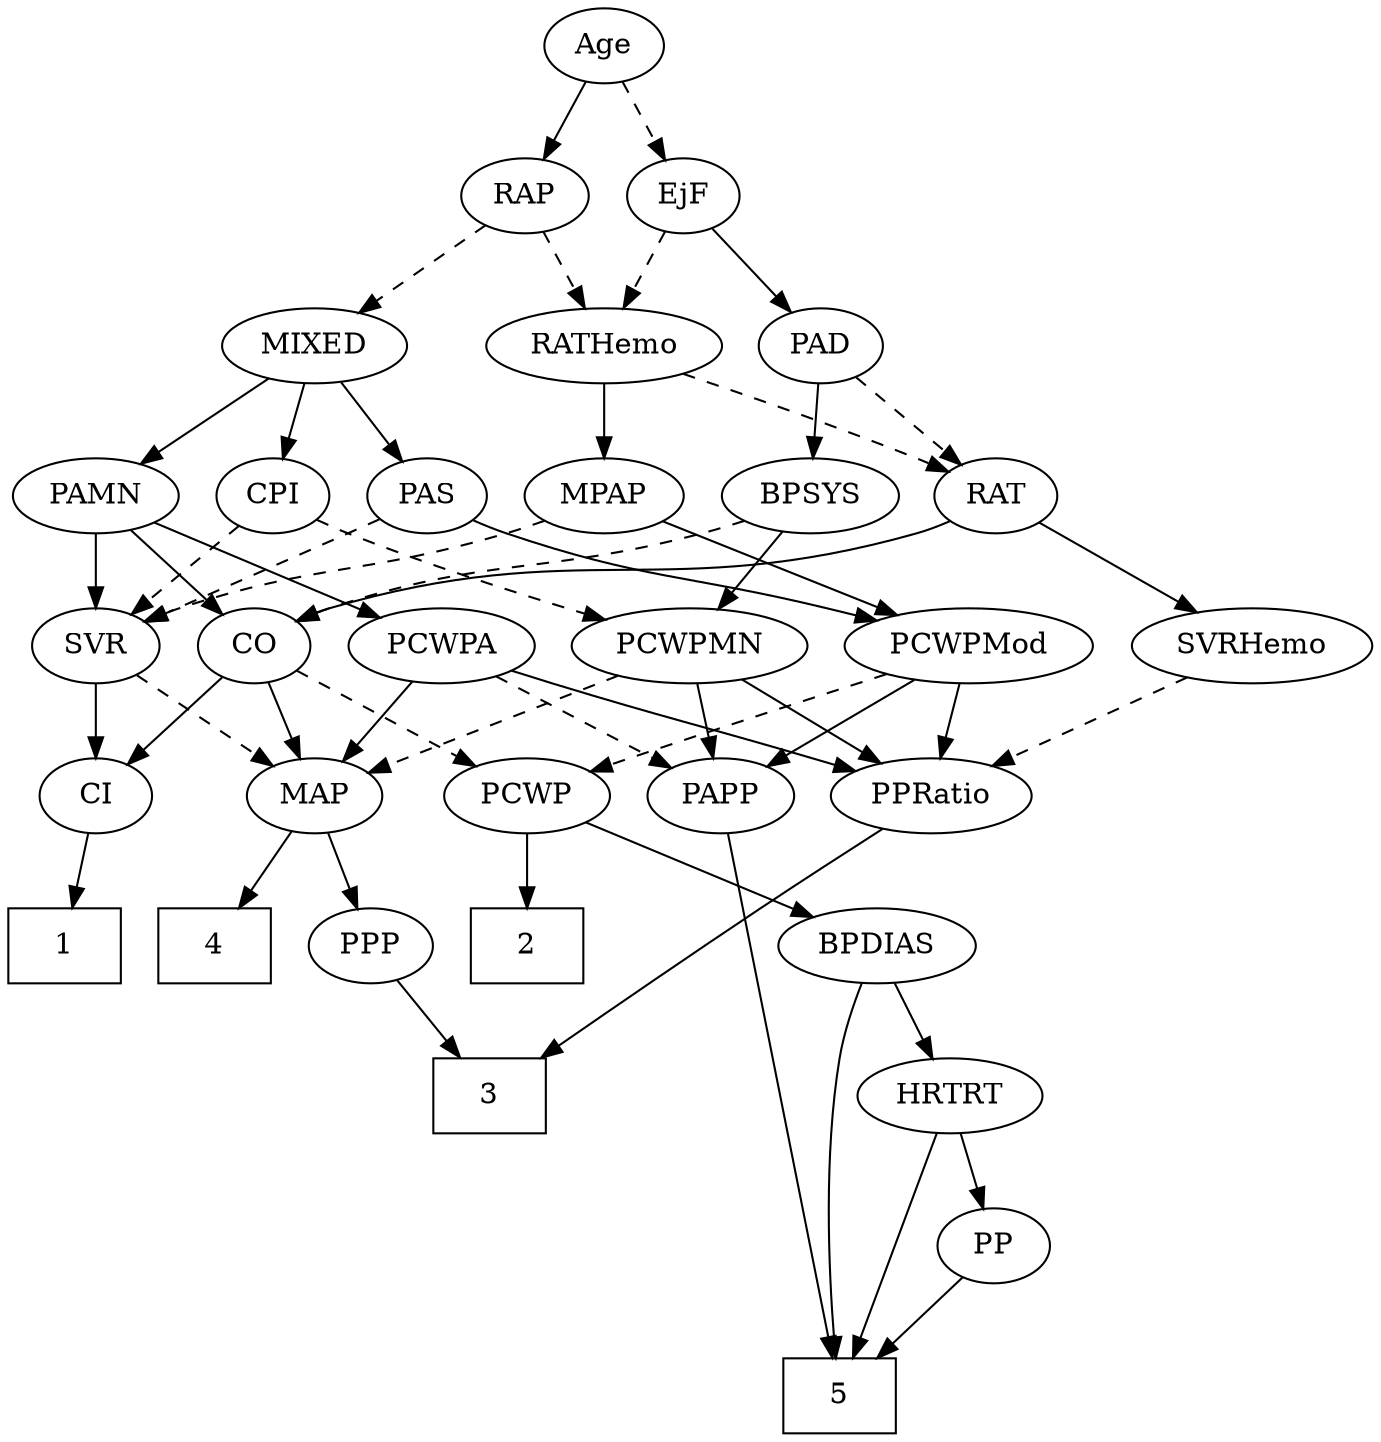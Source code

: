 strict digraph {
	graph [bb="0,0,602.05,684"];
	node [label="\N"];
	1	[height=0.5,
		pos="401.05,234",
		shape=box,
		width=0.75];
	2	[height=0.5,
		pos="575.05,234",
		shape=box,
		width=0.75];
	3	[height=0.5,
		pos="305.05,162",
		shape=box,
		width=0.75];
	4	[height=0.5,
		pos="215.05,234",
		shape=box,
		width=0.75];
	5	[height=0.5,
		pos="426.05,18",
		shape=box,
		width=0.75];
	Age	[height=0.5,
		pos="377.05,666",
		width=0.75];
	EjF	[height=0.5,
		pos="414.05,594",
		width=0.75];
	Age -> EjF	[pos="e,405.51,611.15 385.63,648.76 390.11,640.28 395.7,629.71 400.73,620.2",
		style=dashed];
	RAP	[height=0.5,
		pos="341.05,594",
		width=0.77632];
	Age -> RAP	[pos="e,349.6,611.63 368.7,648.76 364.4,640.4 359.05,630.02 354.21,620.61",
		style=solid];
	PAD	[height=0.5,
		pos="474.05,522",
		width=0.79437];
	EjF -> PAD	[pos="e,461.05,538.16 427.06,577.81 435.08,568.45 445.52,556.28 454.52,545.79",
		style=solid];
	RATHemo	[height=0.5,
		pos="378.05,522",
		width=1.3721];
	EjF -> RATHemo	[pos="e,386.85,540.12 405.7,576.76 401.5,568.61 396.32,558.53 391.57,549.31",
		style=dashed];
	MIXED	[height=0.5,
		pos="244.05,522",
		width=1.1193];
	RAP -> MIXED	[pos="e,264.56,537.8 322.8,579.83 308.82,569.74 289.25,555.62 273.11,543.98",
		style=dashed];
	RAP -> RATHemo	[pos="e,368.99,540.12 349.63,576.76 353.98,568.53 359.38,558.32 364.29,549.02",
		style=dashed];
	PAS	[height=0.5,
		pos="298.05,450",
		width=0.75];
	MIXED -> PAS	[pos="e,285.96,466.67 256.57,504.76 263.48,495.8 272.19,484.51 279.84,474.59",
		style=solid];
	PAMN	[height=0.5,
		pos="217.05,450",
		width=1.011];
	MIXED -> PAMN	[pos="e,223.52,467.79 237.51,504.05 234.43,496.06 230.67,486.33 227.23,477.4",
		style=solid];
	CPI	[height=0.5,
		pos="136.05,450",
		width=0.75];
	MIXED -> CPI	[pos="e,154.98,463.27 222.19,506.83 205.24,495.85 181.65,480.56 163.44,468.75",
		style=solid];
	MPAP	[height=0.5,
		pos="378.05,450",
		width=0.97491];
	SVR	[height=0.5,
		pos="248.05,378",
		width=0.77632];
	MPAP -> SVR	[pos="e,268.94,390.25 354.8,436.49 333.27,424.89 301.13,407.58 277.74,394.99",
		style=dashed];
	PCWPMod	[height=0.5,
		pos="346.05,378",
		width=1.4443];
	MPAP -> PCWPMod	[pos="e,353.8,395.96 370.46,432.41 366.73,424.25 362.15,414.22 357.96,405.07",
		style=solid];
	BPSYS	[height=0.5,
		pos="549.05,450",
		width=1.0471];
	CO	[height=0.5,
		pos="561.05,378",
		width=0.75];
	BPSYS -> CO	[pos="e,558.11,396.1 552.01,431.7 553.33,423.98 554.92,414.71 556.4,406.11",
		style=dashed];
	PCWPMN	[height=0.5,
		pos="50.046,378",
		width=1.3902];
	BPSYS -> PCWPMN	[pos="e,86.295,390.61 521.06,437.56 514.88,435.41 508.31,433.4 502.05,432 330.84,393.86 281.42,428.43 109.05,396 104.86,395.21 100.55,\
394.26 96.245,393.21",
		style=solid];
	PAD -> BPSYS	[pos="e,532.48,466.46 489.59,506.5 499.77,497 513.28,484.38 524.85,473.58",
		style=solid];
	RAT	[height=0.5,
		pos="466.05,450",
		width=0.75827];
	PAD -> RAT	[pos="e,468,468.1 472.07,503.7 471.19,495.98 470.13,486.71 469.14,478.11",
		style=dashed];
	MAP	[height=0.5,
		pos="244.05,306",
		width=0.84854];
	CO -> MAP	[pos="e,267.94,317.32 540.51,366.05 535.56,363.76 530.2,361.57 525.05,360 423.14,328.93 391.01,351.36 288.05,324 284.62,323.09 281.09,\
322 277.59,320.82",
		style=solid];
	PCWP	[height=0.5,
		pos="531.05,306",
		width=0.97491];
	CO -> PCWP	[pos="e,538.31,323.96 553.94,360.41 550.47,352.34 546.23,342.43 542.34,333.35",
		style=dashed];
	CI	[height=0.5,
		pos="422.05,306",
		width=0.75];
	CO -> CI	[pos="e,443,317.55 540.24,366.52 516.9,354.77 478.84,335.6 452.23,322.2",
		style=solid];
	PAS -> SVR	[pos="e,259.46,394.98 286.95,433.46 280.63,424.62 272.57,413.34 265.43,403.34",
		style=dashed];
	PAS -> PCWPMod	[pos="e,334.53,395.8 308.94,433.12 314.78,424.59 322.12,413.89 328.73,404.25",
		style=solid];
	PAMN -> CO	[pos="e,540.53,390 243.86,437.75 249.77,435.58 256.06,433.52 262.05,432 376.4,402.97 411.95,429.58 525.05,396 526.98,395.42 528.95,394.76 \
530.91,394.03",
		style=solid];
	PAMN -> SVR	[pos="e,240.61,395.79 224.55,432.05 228.13,423.97 232.49,414.12 236.48,405.11",
		style=solid];
	PCWPA	[height=0.5,
		pos="160.05,378",
		width=1.1555];
	PAMN -> PCWPA	[pos="e,173.32,395.31 204.11,433.12 196.93,424.29 187.84,413.13 179.78,403.24",
		style=solid];
	RATHemo -> MPAP	[pos="e,378.05,468.1 378.05,503.7 378.05,495.98 378.05,486.71 378.05,478.11",
		style=solid];
	RATHemo -> RAT	[pos="e,449.24,464.37 397.58,505.46 410.41,495.26 427.31,481.81 441.11,470.84",
		style=dashed];
	CPI -> SVR	[pos="e,228.58,391.17 155.04,437.13 172.88,425.98 199.77,409.17 220.06,396.49",
		style=dashed];
	CPI -> PCWPMN	[pos="e,69.279,394.65 119.46,435.5 107.47,425.74 90.994,412.33 77.104,401.02",
		style=dashed];
	RAT -> CO	[pos="e,543.58,391.87 483.91,435.83 498.47,425.11 519.2,409.83 535.51,397.82",
		style=solid];
	SVRHemo	[height=0.5,
		pos="466.05,378",
		width=1.3902];
	RAT -> SVRHemo	[pos="e,466.05,396.1 466.05,431.7 466.05,423.98 466.05,414.71 466.05,406.11",
		style=solid];
	SVR -> MAP	[pos="e,245.02,324.1 247.06,359.7 246.62,351.98 246.09,342.71 245.59,334.11",
		style=dashed];
	SVR -> CI	[pos="e,400.88,317.42 269.82,366.61 274.79,364.35 280.07,362.03 285.05,360 329.18,342.03 342,342.2 386.05,324 387.87,323.25 389.73,322.45 \
391.6,321.63",
		style=solid];
	PPRatio	[height=0.5,
		pos="337.05,306",
		width=1.1013];
	PCWPMod -> PPRatio	[pos="e,339.24,324.1 343.82,359.7 342.83,351.98 341.64,342.71 340.53,334.11",
		style=solid];
	PCWPMod -> PCWP	[pos="e,503.65,317.37 379.98,364.16 412.35,351.91 460.99,333.51 494.27,320.91",
		style=dashed];
	PAPP	[height=0.5,
		pos="160.05,306",
		width=0.88464];
	PCWPMod -> PAPP	[pos="e,185.62,316.94 311.86,364.37 283.07,353.7 240.82,337.97 204.05,324 201.15,322.9 198.16,321.76 195.15,320.6",
		style=solid];
	PCWPA -> MAP	[pos="e,227,321.21 178.27,361.81 190.26,351.82 206.1,338.62 219.23,327.68",
		style=solid];
	PCWPA -> PPRatio	[pos="e,308.21,318.41 189.67,365.28 219.55,353.47 265.81,335.17 298.52,322.24",
		style=solid];
	PCWPA -> PAPP	[pos="e,160.05,324.1 160.05,359.7 160.05,351.98 160.05,342.71 160.05,334.11",
		style=dashed];
	PCWPMN -> MAP	[pos="e,219.55,316.87 85.273,365.07 115.96,354.57 161.61,338.71 201.05,324 203.96,322.91 206.98,321.77 210,320.6",
		style=dashed];
	PCWPMN -> PPRatio	[pos="e,306.38,317.45 87.066,365.86 94.326,363.81 101.9,361.76 109.05,360 186.14,340.99 207.24,344.16 284.05,324 288.15,322.92 292.4,321.72 \
296.63,320.46",
		style=solid];
	PCWPMN -> PAPP	[pos="e,139.45,320.11 73.643,361.98 90.308,351.38 112.76,337.09 130.6,325.74",
		style=solid];
	SVRHemo -> PPRatio	[pos="e,361.68,320.37 439.63,362.67 419.63,351.82 392.03,336.84 370.5,325.15",
		style=dashed];
	BPDIAS	[height=0.5,
		pos="488.05,234",
		width=1.1735];
	BPDIAS -> 5	[pos="e,422.8,36.112 469.95,217.42 459.58,207.62 447.07,194.18 439.05,180 414.96,137.44 414.39,120.76 418.05,72 418.68,63.518 419.88,54.336 \
421.17,46.036",
		style=solid];
	HRTRT	[height=0.5,
		pos="488.05,162",
		width=1.1013];
	BPDIAS -> HRTRT	[pos="e,488.05,180.1 488.05,215.7 488.05,207.98 488.05,198.71 488.05,190.11",
		style=solid];
	MAP -> 4	[pos="e,222.27,252.45 237.17,288.41 233.88,280.45 229.84,270.72 226.13,261.76",
		style=solid];
	PPP	[height=0.5,
		pos="287.05,234",
		width=0.75];
	MAP -> PPP	[pos="e,277.13,251.15 254.02,288.76 259.28,280.19 265.86,269.49 271.75,259.9",
		style=solid];
	PP	[height=0.5,
		pos="454.05,90",
		width=0.75];
	PP -> 5	[pos="e,433.02,36.447 447.41,72.411 444.23,64.454 440.33,54.722 436.75,45.756",
		style=solid];
	PPP -> 3	[pos="e,300.6,180.28 291.4,216.05 293.41,208.26 295.83,198.82 298.08,190.08",
		style=solid];
	PPRatio -> 3	[pos="e,311.81,180.44 335.22,287.76 333.11,269.71 329.11,240.6 323.05,216 320.93,207.41 318.04,198.24 315.2,189.97",
		style=solid];
	PCWP -> 2	[pos="e,564.28,252.12 541.25,288.76 546.48,280.44 552.98,270.1 558.88,260.73",
		style=solid];
	PCWP -> BPDIAS	[pos="e,498.46,251.96 520.86,288.41 515.74,280.08 509.42,269.8 503.7,260.49",
		style=solid];
	CI -> 1	[pos="e,406.23,252.28 416.96,288.05 414.62,280.26 411.79,270.82 409.17,262.08",
		style=solid];
	PAPP -> 5	[pos="e,399.04,32.345 160.35,287.67 161.41,268.74 165.35,238.18 179.05,216 231.76,130.63 335.25,66.682 390.04,37.127",
		style=solid];
	HRTRT -> 5	[pos="e,453.14,33.612 492.74,144.01 496.93,125.38 500.9,95.077 490.05,72 483.87,58.869 472.67,47.874 461.34,39.364",
		style=solid];
	HRTRT -> PP	[pos="e,461.97,107.31 479.82,144.05 475.79,135.77 470.86,125.62 466.39,116.42",
		style=solid];
}
